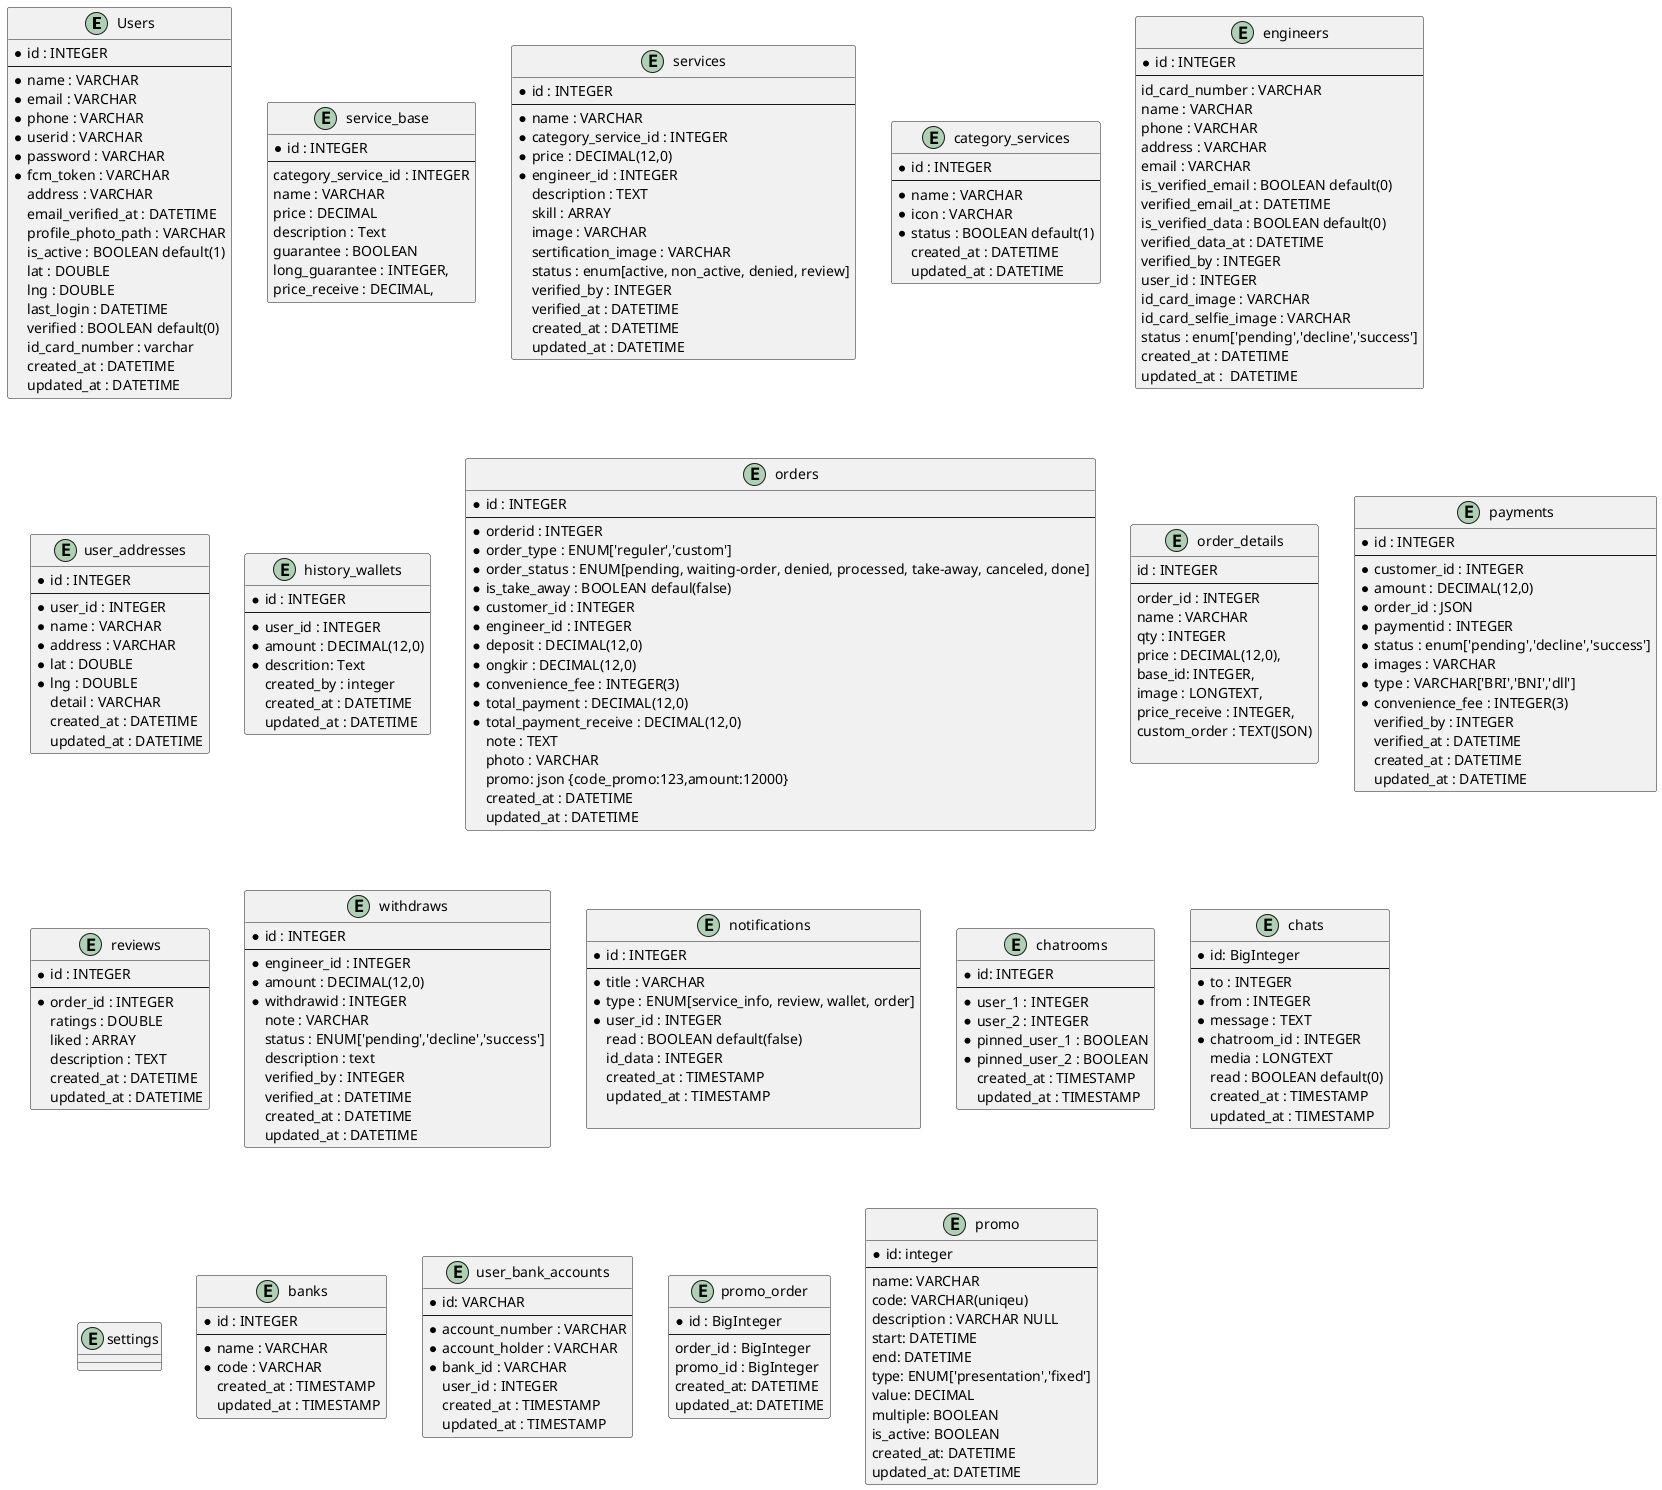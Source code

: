 @startuml

entity Users{
    *id : INTEGER
    --
    *name : VARCHAR
    *email : VARCHAR
    *phone : VARCHAR
    *userid : VARCHAR
    *password : VARCHAR
    *fcm_token : VARCHAR
    address : VARCHAR
    email_verified_at : DATETIME
    profile_photo_path : VARCHAR
    is_active : BOOLEAN default(1)
    lat : DOUBLE
    lng : DOUBLE
    last_login : DATETIME
    verified : BOOLEAN default(0)
    id_card_number : varchar
    created_at : DATETIME
    updated_at : DATETIME
}

entity service_base{
    *id : INTEGER
    --
    category_service_id : INTEGER
    name : VARCHAR
    price : DECIMAL
    description : Text
    guarantee : BOOLEAN
    long_guarantee : INTEGER,
    price_receive : DECIMAL,
}

entity services{
    *id : INTEGER
    --
    *name : VARCHAR
    *category_service_id : INTEGER
    *price : DECIMAL(12,0)
    *engineer_id : INTEGER
    description : TEXT
    skill : ARRAY
    image : VARCHAR
    sertification_image : VARCHAR
    status : enum[active, non_active, denied, review]
    verified_by : INTEGER
    verified_at : DATETIME
    created_at : DATETIME
    updated_at : DATETIME
}

entity category_services{
    *id : INTEGER
    --
    *name : VARCHAR
    *icon : VARCHAR
    *status : BOOLEAN default(1)
    created_at : DATETIME
    updated_at : DATETIME
}

entity engineers{
    *id : INTEGER
    --
    id_card_number : VARCHAR
    name : VARCHAR
    phone : VARCHAR
    address : VARCHAR
    email : VARCHAR
    is_verified_email : BOOLEAN default(0)
    verified_email_at : DATETIME
    is_verified_data : BOOLEAN default(0)
    verified_data_at : DATETIME
    verified_by : INTEGER
    user_id : INTEGER
    id_card_image : VARCHAR
    id_card_selfie_image : VARCHAR
    status : enum['pending','decline','success']
    created_at : DATETIME
    updated_at :  DATETIME
}

entity user_addresses{
    *id : INTEGER
    --
    *user_id : INTEGER
    *name : VARCHAR
    *address : VARCHAR
    *lat : DOUBLE
    *lng : DOUBLE
    detail : VARCHAR
    created_at : DATETIME
    updated_at : DATETIME
}

entity history_wallets{
    *id : INTEGER
    --
    *user_id : INTEGER
    *amount : DECIMAL(12,0)
    *descrition: Text
    created_by : integer
    created_at : DATETIME
    updated_at : DATETIME
}

entity orders{
    *id : INTEGER
    --
    *orderid : INTEGER
    *order_type : ENUM['reguler','custom']
    *order_status : ENUM[pending, waiting-order, denied, processed, take-away, canceled, done]
    *is_take_away : BOOLEAN defaul(false)
    *customer_id : INTEGER
    *engineer_id : INTEGER
    *deposit : DECIMAL(12,0)
    *ongkir : DECIMAL(12,0)
    *convenience_fee : INTEGER(3)
    *total_payment : DECIMAL(12,0)
    *total_payment_receive : DECIMAL(12,0)
    note : TEXT
    photo : VARCHAR
    promo: json {code_promo:123,amount:12000}
    created_at : DATETIME
    updated_at : DATETIME
}

entity order_details{
    id : INTEGER
    --
    order_id : INTEGER
    name : VARCHAR
    qty : INTEGER
    price : DECIMAL(12,0),
    base_id: INTEGER,
    image : LONGTEXT,
    price_receive : INTEGER,
    custom_order : TEXT(JSON)

}

entity payments{
    * id : INTEGER
    --
    *customer_id : INTEGER
    *amount : DECIMAL(12,0)
    *order_id : JSON
    *paymentid : INTEGER
    *status : enum['pending','decline','success']
    *images : VARCHAR
    *type : VARCHAR['BRI','BNI','dll']
    *convenience_fee : INTEGER(3)
    verified_by : INTEGER
    verified_at : DATETIME
    created_at : DATETIME
    updated_at : DATETIME
}

entity reviews{
    *id : INTEGER
    --
    *order_id : INTEGER
    ratings : DOUBLE
    liked : ARRAY
    description : TEXT
    created_at : DATETIME
    updated_at : DATETIME
}


entity withdraws{
    *id : INTEGER
    --
    *engineer_id : INTEGER
    *amount : DECIMAL(12,0)
    *withdrawid : INTEGER
    note : VARCHAR
    status : ENUM['pending','decline','success']
    description : text
    verified_by : INTEGER
    verified_at : DATETIME
    created_at : DATETIME
    updated_at : DATETIME
}

entity notifications{
    * id : INTEGER
    --
    * title : VARCHAR
    * type : ENUM[service_info, review, wallet, order]
    * user_id : INTEGER
    read : BOOLEAN default(false)
    id_data : INTEGER
    created_at : TIMESTAMP
    updated_at : TIMESTAMP

}

entity chatrooms{
    * id: INTEGER
    --
    * user_1 : INTEGER
    * user_2 : INTEGER
    * pinned_user_1 : BOOLEAN
    * pinned_user_2 : BOOLEAN
    created_at : TIMESTAMP
    updated_at : TIMESTAMP
}

entity chats{
    *id: BigInteger
    --
    *to : INTEGER
    *from : INTEGER
    *message : TEXT
    *chatroom_id : INTEGER
    media : LONGTEXT
    read : BOOLEAN default(0)
    created_at : TIMESTAMP
    updated_at : TIMESTAMP
}

entity settings{

}

entity banks{
    *id : INTEGER
    --
    *name : VARCHAR
    *code : VARCHAR
    created_at : TIMESTAMP
    updated_at : TIMESTAMP
}

entity user_bank_accounts{
    * id: VARCHAR
    --
    *account_number : VARCHAR
    *account_holder : VARCHAR
    *bank_id : VARCHAR
    user_id : INTEGER
    created_at : TIMESTAMP
    updated_at : TIMESTAMP
}

entity promo_order{
    * id : BigInteger
    --
    order_id : BigInteger
    promo_id : BigInteger
    created_at: DATETIME
    updated_at: DATETIME
}

entity promo{
    * id: integer
    --
    name: VARCHAR
    code: VARCHAR(uniqeu)
    description : VARCHAR NULL
    start: DATETIME
    end: DATETIME
    type: ENUM['presentation','fixed']
    value: DECIMAL
    multiple: BOOLEAN
    is_active: BOOLEAN
    created_at: DATETIME
    updated_at: DATETIME
}

@enduml



' sion laravel
' martin laraverl web, projek
' hosea mobile react, projek
' hengki - tugas kampus
' juan - tugas kampus
' yepta - frontend
' leo - 


